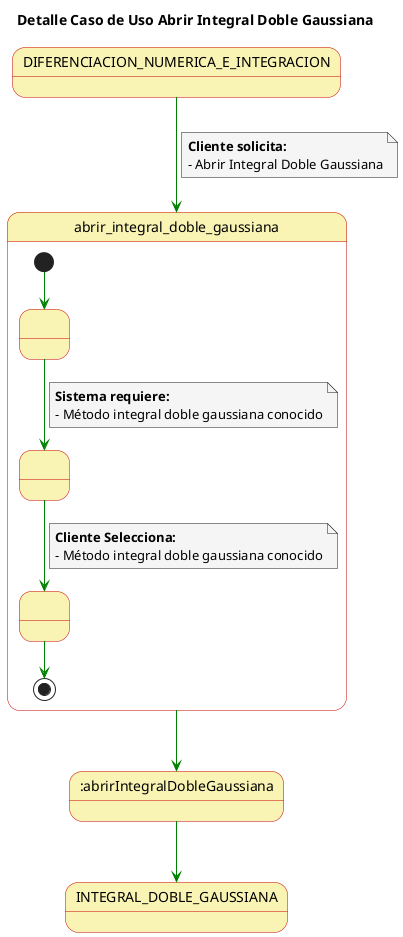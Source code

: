 @startuml

skinparam state {
  BackgroundColor #faf4b4
  BorderColor #c90000
}

skinparam note {
  BackgroundColor #f5f5f5
}

skinparam linetype polyline

title Detalle Caso de Uso Abrir Integral Doble Gaussiana


DIFERENCIACION_NUMERICA_E_INTEGRACION-[#green]-> abrir_integral_doble_gaussiana
note on link
  **Cliente solicita:**
  - Abrir Integral Doble Gaussiana
end note

state abrir_integral_doble_gaussiana{
  state 1 as " "
  state 2 as " "
  state 3 as " "
  
  [*] -[#green]-> 1
  1 -[#green]-> 2
  note on link
      **Sistema requiere:**
      - Método integral doble gaussiana conocido
  end note
  2 -[#green]-> 3
  note on link
    **Cliente Selecciona:**
    - Método integral doble gaussiana conocido
  end note
 
  3 -[#green]-> [*]
}

abrir_integral_doble_gaussiana-[#green]-> :abrirIntegralDobleGaussiana

:abrirIntegralDobleGaussiana-[#green]-> INTEGRAL_DOBLE_GAUSSIANA

@enduml